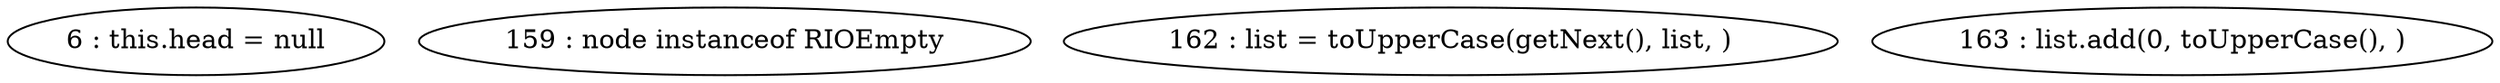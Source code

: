 digraph G {
"6 : this.head = null"
"159 : node instanceof RIOEmpty"
"162 : list = toUpperCase(getNext(), list, )"
"163 : list.add(0, toUpperCase(), )"
}